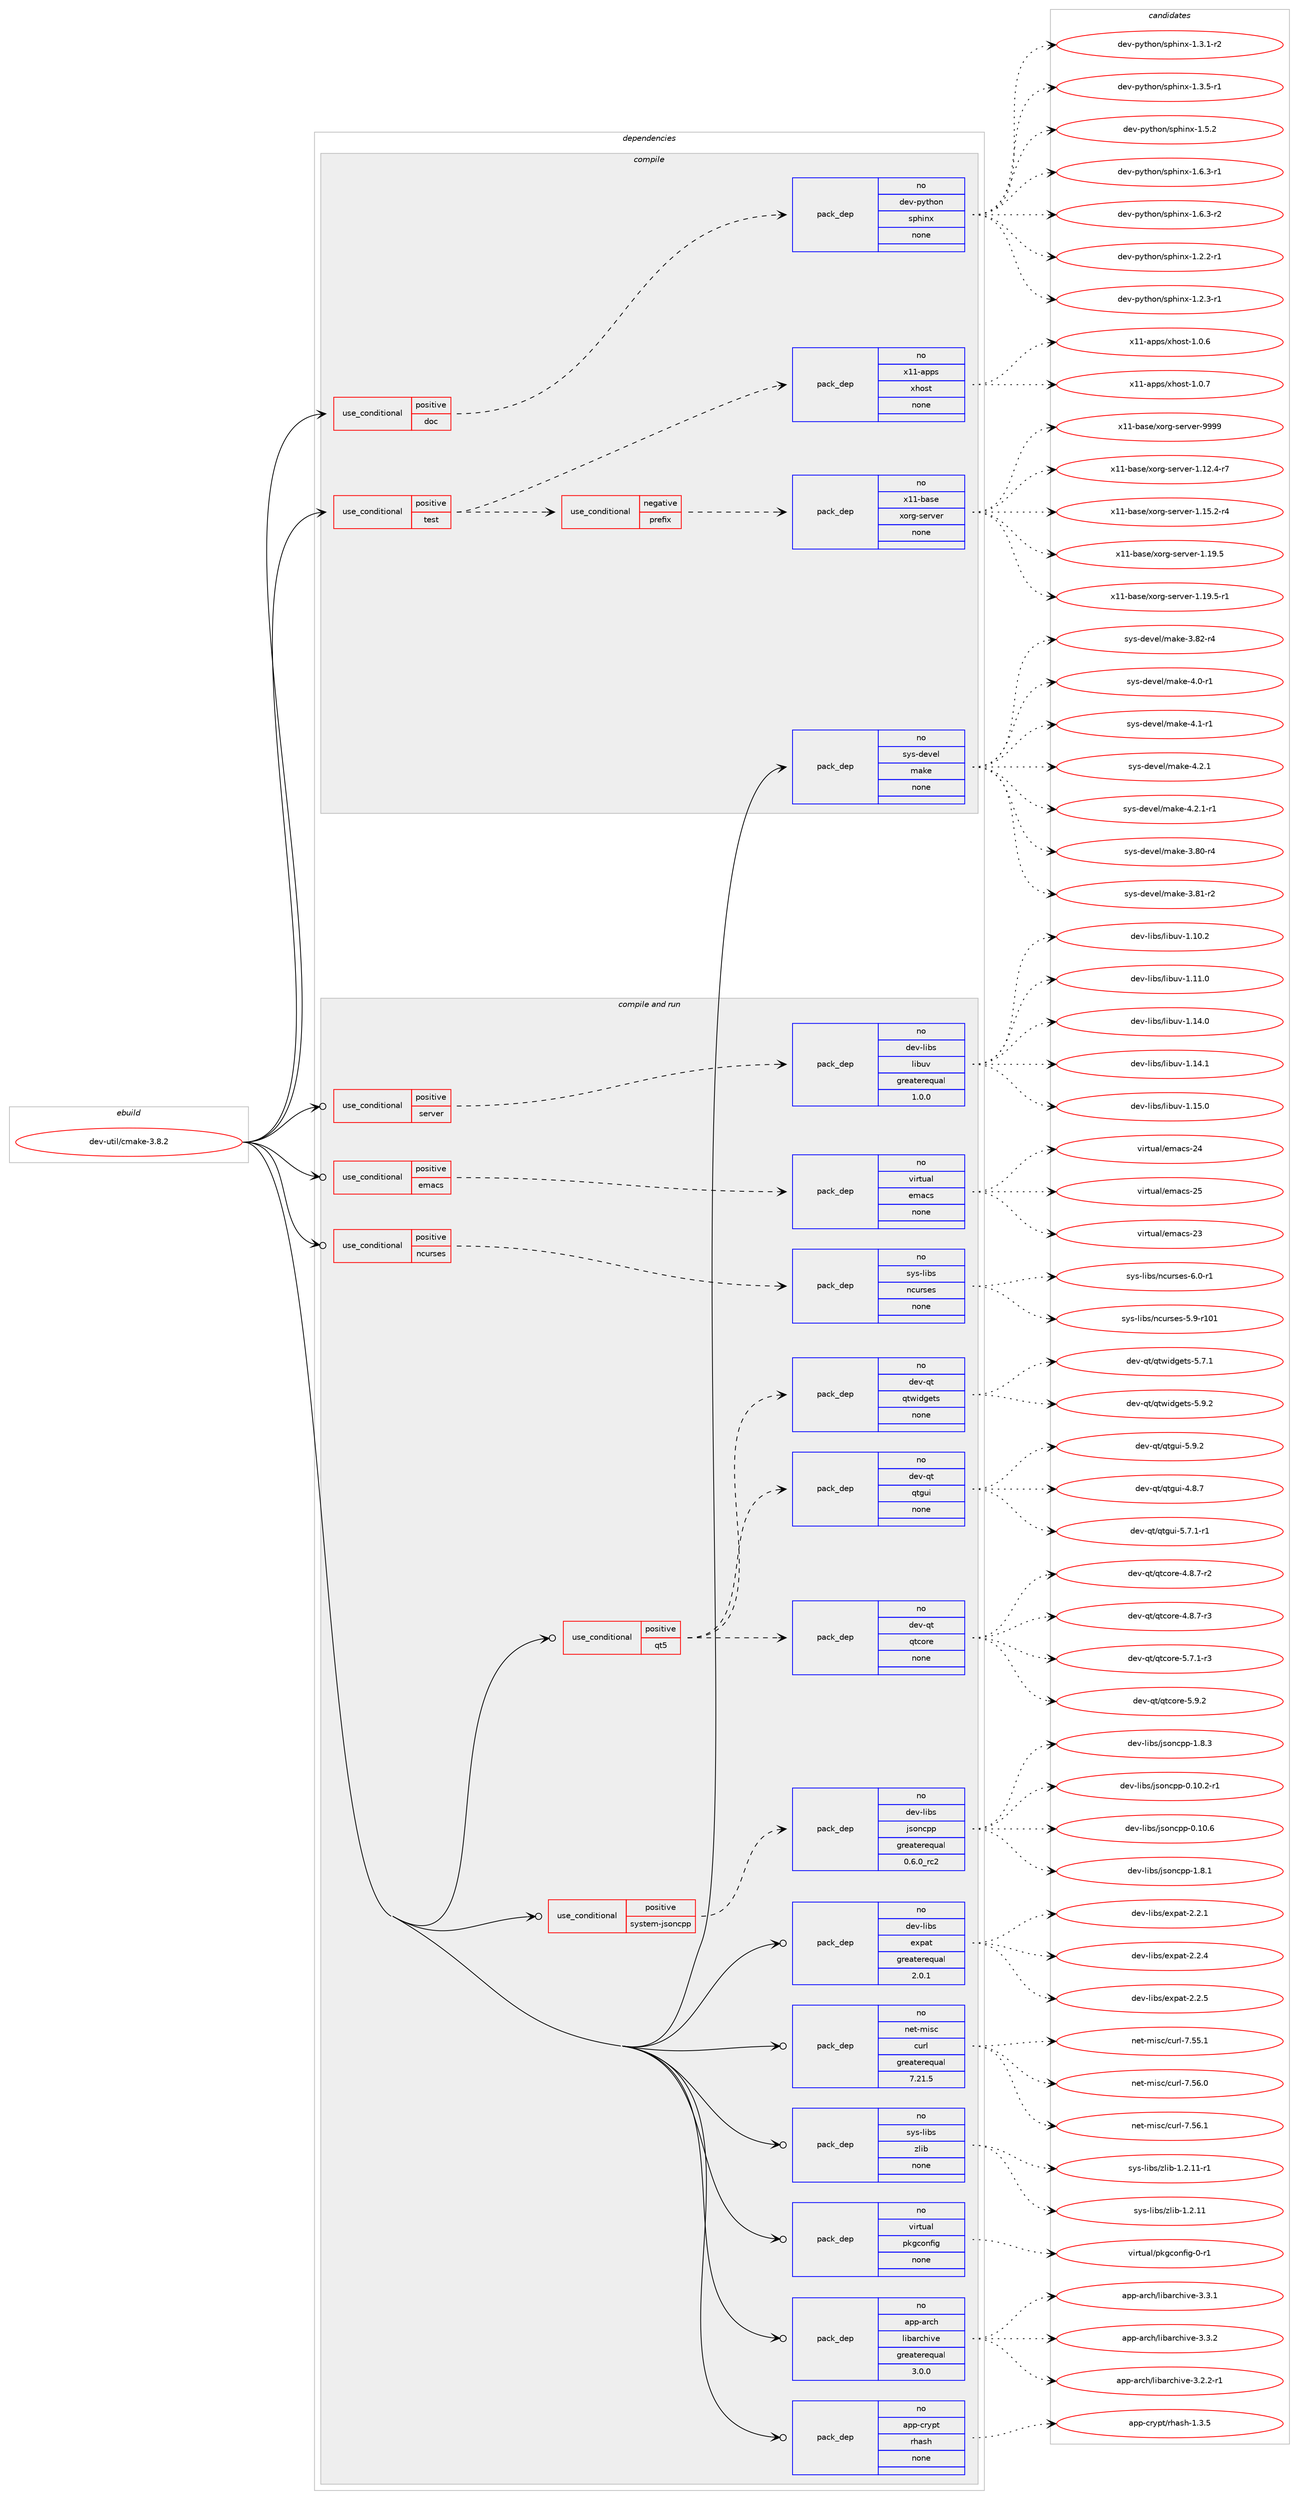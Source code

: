 digraph prolog {

# *************
# Graph options
# *************

newrank=true;
concentrate=true;
compound=true;
graph [rankdir=LR,fontname=Helvetica,fontsize=10,ranksep=1.5];#, ranksep=2.5, nodesep=0.2];
edge  [arrowhead=vee];
node  [fontname=Helvetica,fontsize=10];

# **********
# The ebuild
# **********

subgraph cluster_leftcol {
color=gray;
rank=same;
label=<<i>ebuild</i>>;
id [label="dev-util/cmake-3.8.2", color=red, width=4, href="../dev-util/cmake-3.8.2.svg"];
}

# ****************
# The dependencies
# ****************

subgraph cluster_midcol {
color=gray;
label=<<i>dependencies</i>>;
subgraph cluster_compile {
fillcolor="#eeeeee";
style=filled;
label=<<i>compile</i>>;
subgraph cond77553 {
dependency283167 [label=<<TABLE BORDER="0" CELLBORDER="1" CELLSPACING="0" CELLPADDING="4"><TR><TD ROWSPAN="3" CELLPADDING="10">use_conditional</TD></TR><TR><TD>positive</TD></TR><TR><TD>doc</TD></TR></TABLE>>, shape=none, color=red];
subgraph pack201406 {
dependency283168 [label=<<TABLE BORDER="0" CELLBORDER="1" CELLSPACING="0" CELLPADDING="4" WIDTH="220"><TR><TD ROWSPAN="6" CELLPADDING="30">pack_dep</TD></TR><TR><TD WIDTH="110">no</TD></TR><TR><TD>dev-python</TD></TR><TR><TD>sphinx</TD></TR><TR><TD>none</TD></TR><TR><TD></TD></TR></TABLE>>, shape=none, color=blue];
}
dependency283167:e -> dependency283168:w [weight=20,style="dashed",arrowhead="vee"];
}
id:e -> dependency283167:w [weight=20,style="solid",arrowhead="vee"];
subgraph cond77554 {
dependency283169 [label=<<TABLE BORDER="0" CELLBORDER="1" CELLSPACING="0" CELLPADDING="4"><TR><TD ROWSPAN="3" CELLPADDING="10">use_conditional</TD></TR><TR><TD>positive</TD></TR><TR><TD>test</TD></TR></TABLE>>, shape=none, color=red];
subgraph cond77555 {
dependency283170 [label=<<TABLE BORDER="0" CELLBORDER="1" CELLSPACING="0" CELLPADDING="4"><TR><TD ROWSPAN="3" CELLPADDING="10">use_conditional</TD></TR><TR><TD>negative</TD></TR><TR><TD>prefix</TD></TR></TABLE>>, shape=none, color=red];
subgraph pack201407 {
dependency283171 [label=<<TABLE BORDER="0" CELLBORDER="1" CELLSPACING="0" CELLPADDING="4" WIDTH="220"><TR><TD ROWSPAN="6" CELLPADDING="30">pack_dep</TD></TR><TR><TD WIDTH="110">no</TD></TR><TR><TD>x11-base</TD></TR><TR><TD>xorg-server</TD></TR><TR><TD>none</TD></TR><TR><TD></TD></TR></TABLE>>, shape=none, color=blue];
}
dependency283170:e -> dependency283171:w [weight=20,style="dashed",arrowhead="vee"];
}
dependency283169:e -> dependency283170:w [weight=20,style="dashed",arrowhead="vee"];
subgraph pack201408 {
dependency283172 [label=<<TABLE BORDER="0" CELLBORDER="1" CELLSPACING="0" CELLPADDING="4" WIDTH="220"><TR><TD ROWSPAN="6" CELLPADDING="30">pack_dep</TD></TR><TR><TD WIDTH="110">no</TD></TR><TR><TD>x11-apps</TD></TR><TR><TD>xhost</TD></TR><TR><TD>none</TD></TR><TR><TD></TD></TR></TABLE>>, shape=none, color=blue];
}
dependency283169:e -> dependency283172:w [weight=20,style="dashed",arrowhead="vee"];
}
id:e -> dependency283169:w [weight=20,style="solid",arrowhead="vee"];
subgraph pack201409 {
dependency283173 [label=<<TABLE BORDER="0" CELLBORDER="1" CELLSPACING="0" CELLPADDING="4" WIDTH="220"><TR><TD ROWSPAN="6" CELLPADDING="30">pack_dep</TD></TR><TR><TD WIDTH="110">no</TD></TR><TR><TD>sys-devel</TD></TR><TR><TD>make</TD></TR><TR><TD>none</TD></TR><TR><TD></TD></TR></TABLE>>, shape=none, color=blue];
}
id:e -> dependency283173:w [weight=20,style="solid",arrowhead="vee"];
}
subgraph cluster_compileandrun {
fillcolor="#eeeeee";
style=filled;
label=<<i>compile and run</i>>;
subgraph cond77556 {
dependency283174 [label=<<TABLE BORDER="0" CELLBORDER="1" CELLSPACING="0" CELLPADDING="4"><TR><TD ROWSPAN="3" CELLPADDING="10">use_conditional</TD></TR><TR><TD>positive</TD></TR><TR><TD>emacs</TD></TR></TABLE>>, shape=none, color=red];
subgraph pack201410 {
dependency283175 [label=<<TABLE BORDER="0" CELLBORDER="1" CELLSPACING="0" CELLPADDING="4" WIDTH="220"><TR><TD ROWSPAN="6" CELLPADDING="30">pack_dep</TD></TR><TR><TD WIDTH="110">no</TD></TR><TR><TD>virtual</TD></TR><TR><TD>emacs</TD></TR><TR><TD>none</TD></TR><TR><TD></TD></TR></TABLE>>, shape=none, color=blue];
}
dependency283174:e -> dependency283175:w [weight=20,style="dashed",arrowhead="vee"];
}
id:e -> dependency283174:w [weight=20,style="solid",arrowhead="odotvee"];
subgraph cond77557 {
dependency283176 [label=<<TABLE BORDER="0" CELLBORDER="1" CELLSPACING="0" CELLPADDING="4"><TR><TD ROWSPAN="3" CELLPADDING="10">use_conditional</TD></TR><TR><TD>positive</TD></TR><TR><TD>ncurses</TD></TR></TABLE>>, shape=none, color=red];
subgraph pack201411 {
dependency283177 [label=<<TABLE BORDER="0" CELLBORDER="1" CELLSPACING="0" CELLPADDING="4" WIDTH="220"><TR><TD ROWSPAN="6" CELLPADDING="30">pack_dep</TD></TR><TR><TD WIDTH="110">no</TD></TR><TR><TD>sys-libs</TD></TR><TR><TD>ncurses</TD></TR><TR><TD>none</TD></TR><TR><TD></TD></TR></TABLE>>, shape=none, color=blue];
}
dependency283176:e -> dependency283177:w [weight=20,style="dashed",arrowhead="vee"];
}
id:e -> dependency283176:w [weight=20,style="solid",arrowhead="odotvee"];
subgraph cond77558 {
dependency283178 [label=<<TABLE BORDER="0" CELLBORDER="1" CELLSPACING="0" CELLPADDING="4"><TR><TD ROWSPAN="3" CELLPADDING="10">use_conditional</TD></TR><TR><TD>positive</TD></TR><TR><TD>qt5</TD></TR></TABLE>>, shape=none, color=red];
subgraph pack201412 {
dependency283179 [label=<<TABLE BORDER="0" CELLBORDER="1" CELLSPACING="0" CELLPADDING="4" WIDTH="220"><TR><TD ROWSPAN="6" CELLPADDING="30">pack_dep</TD></TR><TR><TD WIDTH="110">no</TD></TR><TR><TD>dev-qt</TD></TR><TR><TD>qtcore</TD></TR><TR><TD>none</TD></TR><TR><TD></TD></TR></TABLE>>, shape=none, color=blue];
}
dependency283178:e -> dependency283179:w [weight=20,style="dashed",arrowhead="vee"];
subgraph pack201413 {
dependency283180 [label=<<TABLE BORDER="0" CELLBORDER="1" CELLSPACING="0" CELLPADDING="4" WIDTH="220"><TR><TD ROWSPAN="6" CELLPADDING="30">pack_dep</TD></TR><TR><TD WIDTH="110">no</TD></TR><TR><TD>dev-qt</TD></TR><TR><TD>qtgui</TD></TR><TR><TD>none</TD></TR><TR><TD></TD></TR></TABLE>>, shape=none, color=blue];
}
dependency283178:e -> dependency283180:w [weight=20,style="dashed",arrowhead="vee"];
subgraph pack201414 {
dependency283181 [label=<<TABLE BORDER="0" CELLBORDER="1" CELLSPACING="0" CELLPADDING="4" WIDTH="220"><TR><TD ROWSPAN="6" CELLPADDING="30">pack_dep</TD></TR><TR><TD WIDTH="110">no</TD></TR><TR><TD>dev-qt</TD></TR><TR><TD>qtwidgets</TD></TR><TR><TD>none</TD></TR><TR><TD></TD></TR></TABLE>>, shape=none, color=blue];
}
dependency283178:e -> dependency283181:w [weight=20,style="dashed",arrowhead="vee"];
}
id:e -> dependency283178:w [weight=20,style="solid",arrowhead="odotvee"];
subgraph cond77559 {
dependency283182 [label=<<TABLE BORDER="0" CELLBORDER="1" CELLSPACING="0" CELLPADDING="4"><TR><TD ROWSPAN="3" CELLPADDING="10">use_conditional</TD></TR><TR><TD>positive</TD></TR><TR><TD>server</TD></TR></TABLE>>, shape=none, color=red];
subgraph pack201415 {
dependency283183 [label=<<TABLE BORDER="0" CELLBORDER="1" CELLSPACING="0" CELLPADDING="4" WIDTH="220"><TR><TD ROWSPAN="6" CELLPADDING="30">pack_dep</TD></TR><TR><TD WIDTH="110">no</TD></TR><TR><TD>dev-libs</TD></TR><TR><TD>libuv</TD></TR><TR><TD>greaterequal</TD></TR><TR><TD>1.0.0</TD></TR></TABLE>>, shape=none, color=blue];
}
dependency283182:e -> dependency283183:w [weight=20,style="dashed",arrowhead="vee"];
}
id:e -> dependency283182:w [weight=20,style="solid",arrowhead="odotvee"];
subgraph cond77560 {
dependency283184 [label=<<TABLE BORDER="0" CELLBORDER="1" CELLSPACING="0" CELLPADDING="4"><TR><TD ROWSPAN="3" CELLPADDING="10">use_conditional</TD></TR><TR><TD>positive</TD></TR><TR><TD>system-jsoncpp</TD></TR></TABLE>>, shape=none, color=red];
subgraph pack201416 {
dependency283185 [label=<<TABLE BORDER="0" CELLBORDER="1" CELLSPACING="0" CELLPADDING="4" WIDTH="220"><TR><TD ROWSPAN="6" CELLPADDING="30">pack_dep</TD></TR><TR><TD WIDTH="110">no</TD></TR><TR><TD>dev-libs</TD></TR><TR><TD>jsoncpp</TD></TR><TR><TD>greaterequal</TD></TR><TR><TD>0.6.0_rc2</TD></TR></TABLE>>, shape=none, color=blue];
}
dependency283184:e -> dependency283185:w [weight=20,style="dashed",arrowhead="vee"];
}
id:e -> dependency283184:w [weight=20,style="solid",arrowhead="odotvee"];
subgraph pack201417 {
dependency283186 [label=<<TABLE BORDER="0" CELLBORDER="1" CELLSPACING="0" CELLPADDING="4" WIDTH="220"><TR><TD ROWSPAN="6" CELLPADDING="30">pack_dep</TD></TR><TR><TD WIDTH="110">no</TD></TR><TR><TD>app-arch</TD></TR><TR><TD>libarchive</TD></TR><TR><TD>greaterequal</TD></TR><TR><TD>3.0.0</TD></TR></TABLE>>, shape=none, color=blue];
}
id:e -> dependency283186:w [weight=20,style="solid",arrowhead="odotvee"];
subgraph pack201418 {
dependency283187 [label=<<TABLE BORDER="0" CELLBORDER="1" CELLSPACING="0" CELLPADDING="4" WIDTH="220"><TR><TD ROWSPAN="6" CELLPADDING="30">pack_dep</TD></TR><TR><TD WIDTH="110">no</TD></TR><TR><TD>app-crypt</TD></TR><TR><TD>rhash</TD></TR><TR><TD>none</TD></TR><TR><TD></TD></TR></TABLE>>, shape=none, color=blue];
}
id:e -> dependency283187:w [weight=20,style="solid",arrowhead="odotvee"];
subgraph pack201419 {
dependency283188 [label=<<TABLE BORDER="0" CELLBORDER="1" CELLSPACING="0" CELLPADDING="4" WIDTH="220"><TR><TD ROWSPAN="6" CELLPADDING="30">pack_dep</TD></TR><TR><TD WIDTH="110">no</TD></TR><TR><TD>dev-libs</TD></TR><TR><TD>expat</TD></TR><TR><TD>greaterequal</TD></TR><TR><TD>2.0.1</TD></TR></TABLE>>, shape=none, color=blue];
}
id:e -> dependency283188:w [weight=20,style="solid",arrowhead="odotvee"];
subgraph pack201420 {
dependency283189 [label=<<TABLE BORDER="0" CELLBORDER="1" CELLSPACING="0" CELLPADDING="4" WIDTH="220"><TR><TD ROWSPAN="6" CELLPADDING="30">pack_dep</TD></TR><TR><TD WIDTH="110">no</TD></TR><TR><TD>net-misc</TD></TR><TR><TD>curl</TD></TR><TR><TD>greaterequal</TD></TR><TR><TD>7.21.5</TD></TR></TABLE>>, shape=none, color=blue];
}
id:e -> dependency283189:w [weight=20,style="solid",arrowhead="odotvee"];
subgraph pack201421 {
dependency283190 [label=<<TABLE BORDER="0" CELLBORDER="1" CELLSPACING="0" CELLPADDING="4" WIDTH="220"><TR><TD ROWSPAN="6" CELLPADDING="30">pack_dep</TD></TR><TR><TD WIDTH="110">no</TD></TR><TR><TD>sys-libs</TD></TR><TR><TD>zlib</TD></TR><TR><TD>none</TD></TR><TR><TD></TD></TR></TABLE>>, shape=none, color=blue];
}
id:e -> dependency283190:w [weight=20,style="solid",arrowhead="odotvee"];
subgraph pack201422 {
dependency283191 [label=<<TABLE BORDER="0" CELLBORDER="1" CELLSPACING="0" CELLPADDING="4" WIDTH="220"><TR><TD ROWSPAN="6" CELLPADDING="30">pack_dep</TD></TR><TR><TD WIDTH="110">no</TD></TR><TR><TD>virtual</TD></TR><TR><TD>pkgconfig</TD></TR><TR><TD>none</TD></TR><TR><TD></TD></TR></TABLE>>, shape=none, color=blue];
}
id:e -> dependency283191:w [weight=20,style="solid",arrowhead="odotvee"];
}
subgraph cluster_run {
fillcolor="#eeeeee";
style=filled;
label=<<i>run</i>>;
}
}

# **************
# The candidates
# **************

subgraph cluster_choices {
rank=same;
color=gray;
label=<<i>candidates</i>>;

subgraph choice201406 {
color=black;
nodesep=1;
choice10010111845112121116104111110471151121041051101204549465046504511449 [label="dev-python/sphinx-1.2.2-r1", color=red, width=4,href="../dev-python/sphinx-1.2.2-r1.svg"];
choice10010111845112121116104111110471151121041051101204549465046514511449 [label="dev-python/sphinx-1.2.3-r1", color=red, width=4,href="../dev-python/sphinx-1.2.3-r1.svg"];
choice10010111845112121116104111110471151121041051101204549465146494511450 [label="dev-python/sphinx-1.3.1-r2", color=red, width=4,href="../dev-python/sphinx-1.3.1-r2.svg"];
choice10010111845112121116104111110471151121041051101204549465146534511449 [label="dev-python/sphinx-1.3.5-r1", color=red, width=4,href="../dev-python/sphinx-1.3.5-r1.svg"];
choice1001011184511212111610411111047115112104105110120454946534650 [label="dev-python/sphinx-1.5.2", color=red, width=4,href="../dev-python/sphinx-1.5.2.svg"];
choice10010111845112121116104111110471151121041051101204549465446514511449 [label="dev-python/sphinx-1.6.3-r1", color=red, width=4,href="../dev-python/sphinx-1.6.3-r1.svg"];
choice10010111845112121116104111110471151121041051101204549465446514511450 [label="dev-python/sphinx-1.6.3-r2", color=red, width=4,href="../dev-python/sphinx-1.6.3-r2.svg"];
dependency283168:e -> choice10010111845112121116104111110471151121041051101204549465046504511449:w [style=dotted,weight="100"];
dependency283168:e -> choice10010111845112121116104111110471151121041051101204549465046514511449:w [style=dotted,weight="100"];
dependency283168:e -> choice10010111845112121116104111110471151121041051101204549465146494511450:w [style=dotted,weight="100"];
dependency283168:e -> choice10010111845112121116104111110471151121041051101204549465146534511449:w [style=dotted,weight="100"];
dependency283168:e -> choice1001011184511212111610411111047115112104105110120454946534650:w [style=dotted,weight="100"];
dependency283168:e -> choice10010111845112121116104111110471151121041051101204549465446514511449:w [style=dotted,weight="100"];
dependency283168:e -> choice10010111845112121116104111110471151121041051101204549465446514511450:w [style=dotted,weight="100"];
}
subgraph choice201407 {
color=black;
nodesep=1;
choice12049494598971151014712011111410345115101114118101114454946495046524511455 [label="x11-base/xorg-server-1.12.4-r7", color=red, width=4,href="../x11-base/xorg-server-1.12.4-r7.svg"];
choice12049494598971151014712011111410345115101114118101114454946495346504511452 [label="x11-base/xorg-server-1.15.2-r4", color=red, width=4,href="../x11-base/xorg-server-1.15.2-r4.svg"];
choice1204949459897115101471201111141034511510111411810111445494649574653 [label="x11-base/xorg-server-1.19.5", color=red, width=4,href="../x11-base/xorg-server-1.19.5.svg"];
choice12049494598971151014712011111410345115101114118101114454946495746534511449 [label="x11-base/xorg-server-1.19.5-r1", color=red, width=4,href="../x11-base/xorg-server-1.19.5-r1.svg"];
choice120494945989711510147120111114103451151011141181011144557575757 [label="x11-base/xorg-server-9999", color=red, width=4,href="../x11-base/xorg-server-9999.svg"];
dependency283171:e -> choice12049494598971151014712011111410345115101114118101114454946495046524511455:w [style=dotted,weight="100"];
dependency283171:e -> choice12049494598971151014712011111410345115101114118101114454946495346504511452:w [style=dotted,weight="100"];
dependency283171:e -> choice1204949459897115101471201111141034511510111411810111445494649574653:w [style=dotted,weight="100"];
dependency283171:e -> choice12049494598971151014712011111410345115101114118101114454946495746534511449:w [style=dotted,weight="100"];
dependency283171:e -> choice120494945989711510147120111114103451151011141181011144557575757:w [style=dotted,weight="100"];
}
subgraph choice201408 {
color=black;
nodesep=1;
choice1204949459711211211547120104111115116454946484654 [label="x11-apps/xhost-1.0.6", color=red, width=4,href="../x11-apps/xhost-1.0.6.svg"];
choice1204949459711211211547120104111115116454946484655 [label="x11-apps/xhost-1.0.7", color=red, width=4,href="../x11-apps/xhost-1.0.7.svg"];
dependency283172:e -> choice1204949459711211211547120104111115116454946484654:w [style=dotted,weight="100"];
dependency283172:e -> choice1204949459711211211547120104111115116454946484655:w [style=dotted,weight="100"];
}
subgraph choice201409 {
color=black;
nodesep=1;
choice11512111545100101118101108471099710710145514656484511452 [label="sys-devel/make-3.80-r4", color=red, width=4,href="../sys-devel/make-3.80-r4.svg"];
choice11512111545100101118101108471099710710145514656494511450 [label="sys-devel/make-3.81-r2", color=red, width=4,href="../sys-devel/make-3.81-r2.svg"];
choice11512111545100101118101108471099710710145514656504511452 [label="sys-devel/make-3.82-r4", color=red, width=4,href="../sys-devel/make-3.82-r4.svg"];
choice115121115451001011181011084710997107101455246484511449 [label="sys-devel/make-4.0-r1", color=red, width=4,href="../sys-devel/make-4.0-r1.svg"];
choice115121115451001011181011084710997107101455246494511449 [label="sys-devel/make-4.1-r1", color=red, width=4,href="../sys-devel/make-4.1-r1.svg"];
choice115121115451001011181011084710997107101455246504649 [label="sys-devel/make-4.2.1", color=red, width=4,href="../sys-devel/make-4.2.1.svg"];
choice1151211154510010111810110847109971071014552465046494511449 [label="sys-devel/make-4.2.1-r1", color=red, width=4,href="../sys-devel/make-4.2.1-r1.svg"];
dependency283173:e -> choice11512111545100101118101108471099710710145514656484511452:w [style=dotted,weight="100"];
dependency283173:e -> choice11512111545100101118101108471099710710145514656494511450:w [style=dotted,weight="100"];
dependency283173:e -> choice11512111545100101118101108471099710710145514656504511452:w [style=dotted,weight="100"];
dependency283173:e -> choice115121115451001011181011084710997107101455246484511449:w [style=dotted,weight="100"];
dependency283173:e -> choice115121115451001011181011084710997107101455246494511449:w [style=dotted,weight="100"];
dependency283173:e -> choice115121115451001011181011084710997107101455246504649:w [style=dotted,weight="100"];
dependency283173:e -> choice1151211154510010111810110847109971071014552465046494511449:w [style=dotted,weight="100"];
}
subgraph choice201410 {
color=black;
nodesep=1;
choice11810511411611797108471011099799115455051 [label="virtual/emacs-23", color=red, width=4,href="../virtual/emacs-23.svg"];
choice11810511411611797108471011099799115455052 [label="virtual/emacs-24", color=red, width=4,href="../virtual/emacs-24.svg"];
choice11810511411611797108471011099799115455053 [label="virtual/emacs-25", color=red, width=4,href="../virtual/emacs-25.svg"];
dependency283175:e -> choice11810511411611797108471011099799115455051:w [style=dotted,weight="100"];
dependency283175:e -> choice11810511411611797108471011099799115455052:w [style=dotted,weight="100"];
dependency283175:e -> choice11810511411611797108471011099799115455053:w [style=dotted,weight="100"];
}
subgraph choice201411 {
color=black;
nodesep=1;
choice115121115451081059811547110991171141151011154553465745114494849 [label="sys-libs/ncurses-5.9-r101", color=red, width=4,href="../sys-libs/ncurses-5.9-r101.svg"];
choice11512111545108105981154711099117114115101115455446484511449 [label="sys-libs/ncurses-6.0-r1", color=red, width=4,href="../sys-libs/ncurses-6.0-r1.svg"];
dependency283177:e -> choice115121115451081059811547110991171141151011154553465745114494849:w [style=dotted,weight="100"];
dependency283177:e -> choice11512111545108105981154711099117114115101115455446484511449:w [style=dotted,weight="100"];
}
subgraph choice201412 {
color=black;
nodesep=1;
choice1001011184511311647113116991111141014552465646554511450 [label="dev-qt/qtcore-4.8.7-r2", color=red, width=4,href="../dev-qt/qtcore-4.8.7-r2.svg"];
choice1001011184511311647113116991111141014552465646554511451 [label="dev-qt/qtcore-4.8.7-r3", color=red, width=4,href="../dev-qt/qtcore-4.8.7-r3.svg"];
choice1001011184511311647113116991111141014553465546494511451 [label="dev-qt/qtcore-5.7.1-r3", color=red, width=4,href="../dev-qt/qtcore-5.7.1-r3.svg"];
choice100101118451131164711311699111114101455346574650 [label="dev-qt/qtcore-5.9.2", color=red, width=4,href="../dev-qt/qtcore-5.9.2.svg"];
dependency283179:e -> choice1001011184511311647113116991111141014552465646554511450:w [style=dotted,weight="100"];
dependency283179:e -> choice1001011184511311647113116991111141014552465646554511451:w [style=dotted,weight="100"];
dependency283179:e -> choice1001011184511311647113116991111141014553465546494511451:w [style=dotted,weight="100"];
dependency283179:e -> choice100101118451131164711311699111114101455346574650:w [style=dotted,weight="100"];
}
subgraph choice201413 {
color=black;
nodesep=1;
choice1001011184511311647113116103117105455246564655 [label="dev-qt/qtgui-4.8.7", color=red, width=4,href="../dev-qt/qtgui-4.8.7.svg"];
choice10010111845113116471131161031171054553465546494511449 [label="dev-qt/qtgui-5.7.1-r1", color=red, width=4,href="../dev-qt/qtgui-5.7.1-r1.svg"];
choice1001011184511311647113116103117105455346574650 [label="dev-qt/qtgui-5.9.2", color=red, width=4,href="../dev-qt/qtgui-5.9.2.svg"];
dependency283180:e -> choice1001011184511311647113116103117105455246564655:w [style=dotted,weight="100"];
dependency283180:e -> choice10010111845113116471131161031171054553465546494511449:w [style=dotted,weight="100"];
dependency283180:e -> choice1001011184511311647113116103117105455346574650:w [style=dotted,weight="100"];
}
subgraph choice201414 {
color=black;
nodesep=1;
choice1001011184511311647113116119105100103101116115455346554649 [label="dev-qt/qtwidgets-5.7.1", color=red, width=4,href="../dev-qt/qtwidgets-5.7.1.svg"];
choice1001011184511311647113116119105100103101116115455346574650 [label="dev-qt/qtwidgets-5.9.2", color=red, width=4,href="../dev-qt/qtwidgets-5.9.2.svg"];
dependency283181:e -> choice1001011184511311647113116119105100103101116115455346554649:w [style=dotted,weight="100"];
dependency283181:e -> choice1001011184511311647113116119105100103101116115455346574650:w [style=dotted,weight="100"];
}
subgraph choice201415 {
color=black;
nodesep=1;
choice1001011184510810598115471081059811711845494649484650 [label="dev-libs/libuv-1.10.2", color=red, width=4,href="../dev-libs/libuv-1.10.2.svg"];
choice1001011184510810598115471081059811711845494649494648 [label="dev-libs/libuv-1.11.0", color=red, width=4,href="../dev-libs/libuv-1.11.0.svg"];
choice1001011184510810598115471081059811711845494649524648 [label="dev-libs/libuv-1.14.0", color=red, width=4,href="../dev-libs/libuv-1.14.0.svg"];
choice1001011184510810598115471081059811711845494649524649 [label="dev-libs/libuv-1.14.1", color=red, width=4,href="../dev-libs/libuv-1.14.1.svg"];
choice1001011184510810598115471081059811711845494649534648 [label="dev-libs/libuv-1.15.0", color=red, width=4,href="../dev-libs/libuv-1.15.0.svg"];
dependency283183:e -> choice1001011184510810598115471081059811711845494649484650:w [style=dotted,weight="100"];
dependency283183:e -> choice1001011184510810598115471081059811711845494649494648:w [style=dotted,weight="100"];
dependency283183:e -> choice1001011184510810598115471081059811711845494649524648:w [style=dotted,weight="100"];
dependency283183:e -> choice1001011184510810598115471081059811711845494649524649:w [style=dotted,weight="100"];
dependency283183:e -> choice1001011184510810598115471081059811711845494649534648:w [style=dotted,weight="100"];
}
subgraph choice201416 {
color=black;
nodesep=1;
choice10010111845108105981154710611511111099112112454846494846504511449 [label="dev-libs/jsoncpp-0.10.2-r1", color=red, width=4,href="../dev-libs/jsoncpp-0.10.2-r1.svg"];
choice1001011184510810598115471061151111109911211245484649484654 [label="dev-libs/jsoncpp-0.10.6", color=red, width=4,href="../dev-libs/jsoncpp-0.10.6.svg"];
choice10010111845108105981154710611511111099112112454946564649 [label="dev-libs/jsoncpp-1.8.1", color=red, width=4,href="../dev-libs/jsoncpp-1.8.1.svg"];
choice10010111845108105981154710611511111099112112454946564651 [label="dev-libs/jsoncpp-1.8.3", color=red, width=4,href="../dev-libs/jsoncpp-1.8.3.svg"];
dependency283185:e -> choice10010111845108105981154710611511111099112112454846494846504511449:w [style=dotted,weight="100"];
dependency283185:e -> choice1001011184510810598115471061151111109911211245484649484654:w [style=dotted,weight="100"];
dependency283185:e -> choice10010111845108105981154710611511111099112112454946564649:w [style=dotted,weight="100"];
dependency283185:e -> choice10010111845108105981154710611511111099112112454946564651:w [style=dotted,weight="100"];
}
subgraph choice201417 {
color=black;
nodesep=1;
choice97112112459711499104471081059897114991041051181014551465046504511449 [label="app-arch/libarchive-3.2.2-r1", color=red, width=4,href="../app-arch/libarchive-3.2.2-r1.svg"];
choice9711211245971149910447108105989711499104105118101455146514649 [label="app-arch/libarchive-3.3.1", color=red, width=4,href="../app-arch/libarchive-3.3.1.svg"];
choice9711211245971149910447108105989711499104105118101455146514650 [label="app-arch/libarchive-3.3.2", color=red, width=4,href="../app-arch/libarchive-3.3.2.svg"];
dependency283186:e -> choice97112112459711499104471081059897114991041051181014551465046504511449:w [style=dotted,weight="100"];
dependency283186:e -> choice9711211245971149910447108105989711499104105118101455146514649:w [style=dotted,weight="100"];
dependency283186:e -> choice9711211245971149910447108105989711499104105118101455146514650:w [style=dotted,weight="100"];
}
subgraph choice201418 {
color=black;
nodesep=1;
choice9711211245991141211121164711410497115104454946514653 [label="app-crypt/rhash-1.3.5", color=red, width=4,href="../app-crypt/rhash-1.3.5.svg"];
dependency283187:e -> choice9711211245991141211121164711410497115104454946514653:w [style=dotted,weight="100"];
}
subgraph choice201419 {
color=black;
nodesep=1;
choice10010111845108105981154710112011297116455046504649 [label="dev-libs/expat-2.2.1", color=red, width=4,href="../dev-libs/expat-2.2.1.svg"];
choice10010111845108105981154710112011297116455046504652 [label="dev-libs/expat-2.2.4", color=red, width=4,href="../dev-libs/expat-2.2.4.svg"];
choice10010111845108105981154710112011297116455046504653 [label="dev-libs/expat-2.2.5", color=red, width=4,href="../dev-libs/expat-2.2.5.svg"];
dependency283188:e -> choice10010111845108105981154710112011297116455046504649:w [style=dotted,weight="100"];
dependency283188:e -> choice10010111845108105981154710112011297116455046504652:w [style=dotted,weight="100"];
dependency283188:e -> choice10010111845108105981154710112011297116455046504653:w [style=dotted,weight="100"];
}
subgraph choice201420 {
color=black;
nodesep=1;
choice1101011164510910511599479911711410845554653534649 [label="net-misc/curl-7.55.1", color=red, width=4,href="../net-misc/curl-7.55.1.svg"];
choice1101011164510910511599479911711410845554653544648 [label="net-misc/curl-7.56.0", color=red, width=4,href="../net-misc/curl-7.56.0.svg"];
choice1101011164510910511599479911711410845554653544649 [label="net-misc/curl-7.56.1", color=red, width=4,href="../net-misc/curl-7.56.1.svg"];
dependency283189:e -> choice1101011164510910511599479911711410845554653534649:w [style=dotted,weight="100"];
dependency283189:e -> choice1101011164510910511599479911711410845554653544648:w [style=dotted,weight="100"];
dependency283189:e -> choice1101011164510910511599479911711410845554653544649:w [style=dotted,weight="100"];
}
subgraph choice201421 {
color=black;
nodesep=1;
choice1151211154510810598115471221081059845494650464949 [label="sys-libs/zlib-1.2.11", color=red, width=4,href="../sys-libs/zlib-1.2.11.svg"];
choice11512111545108105981154712210810598454946504649494511449 [label="sys-libs/zlib-1.2.11-r1", color=red, width=4,href="../sys-libs/zlib-1.2.11-r1.svg"];
dependency283190:e -> choice1151211154510810598115471221081059845494650464949:w [style=dotted,weight="100"];
dependency283190:e -> choice11512111545108105981154712210810598454946504649494511449:w [style=dotted,weight="100"];
}
subgraph choice201422 {
color=black;
nodesep=1;
choice11810511411611797108471121071039911111010210510345484511449 [label="virtual/pkgconfig-0-r1", color=red, width=4,href="../virtual/pkgconfig-0-r1.svg"];
dependency283191:e -> choice11810511411611797108471121071039911111010210510345484511449:w [style=dotted,weight="100"];
}
}

}
